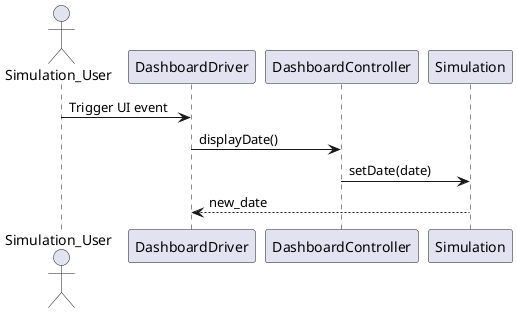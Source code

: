 @startuml
actor Simulation_User

Simulation_User -> DashboardDriver: Trigger UI event
DashboardDriver -> DashboardController: displayDate()
DashboardController -> Simulation: setDate(date)
DashboardDriver <-- Simulation: new_date
@enduml